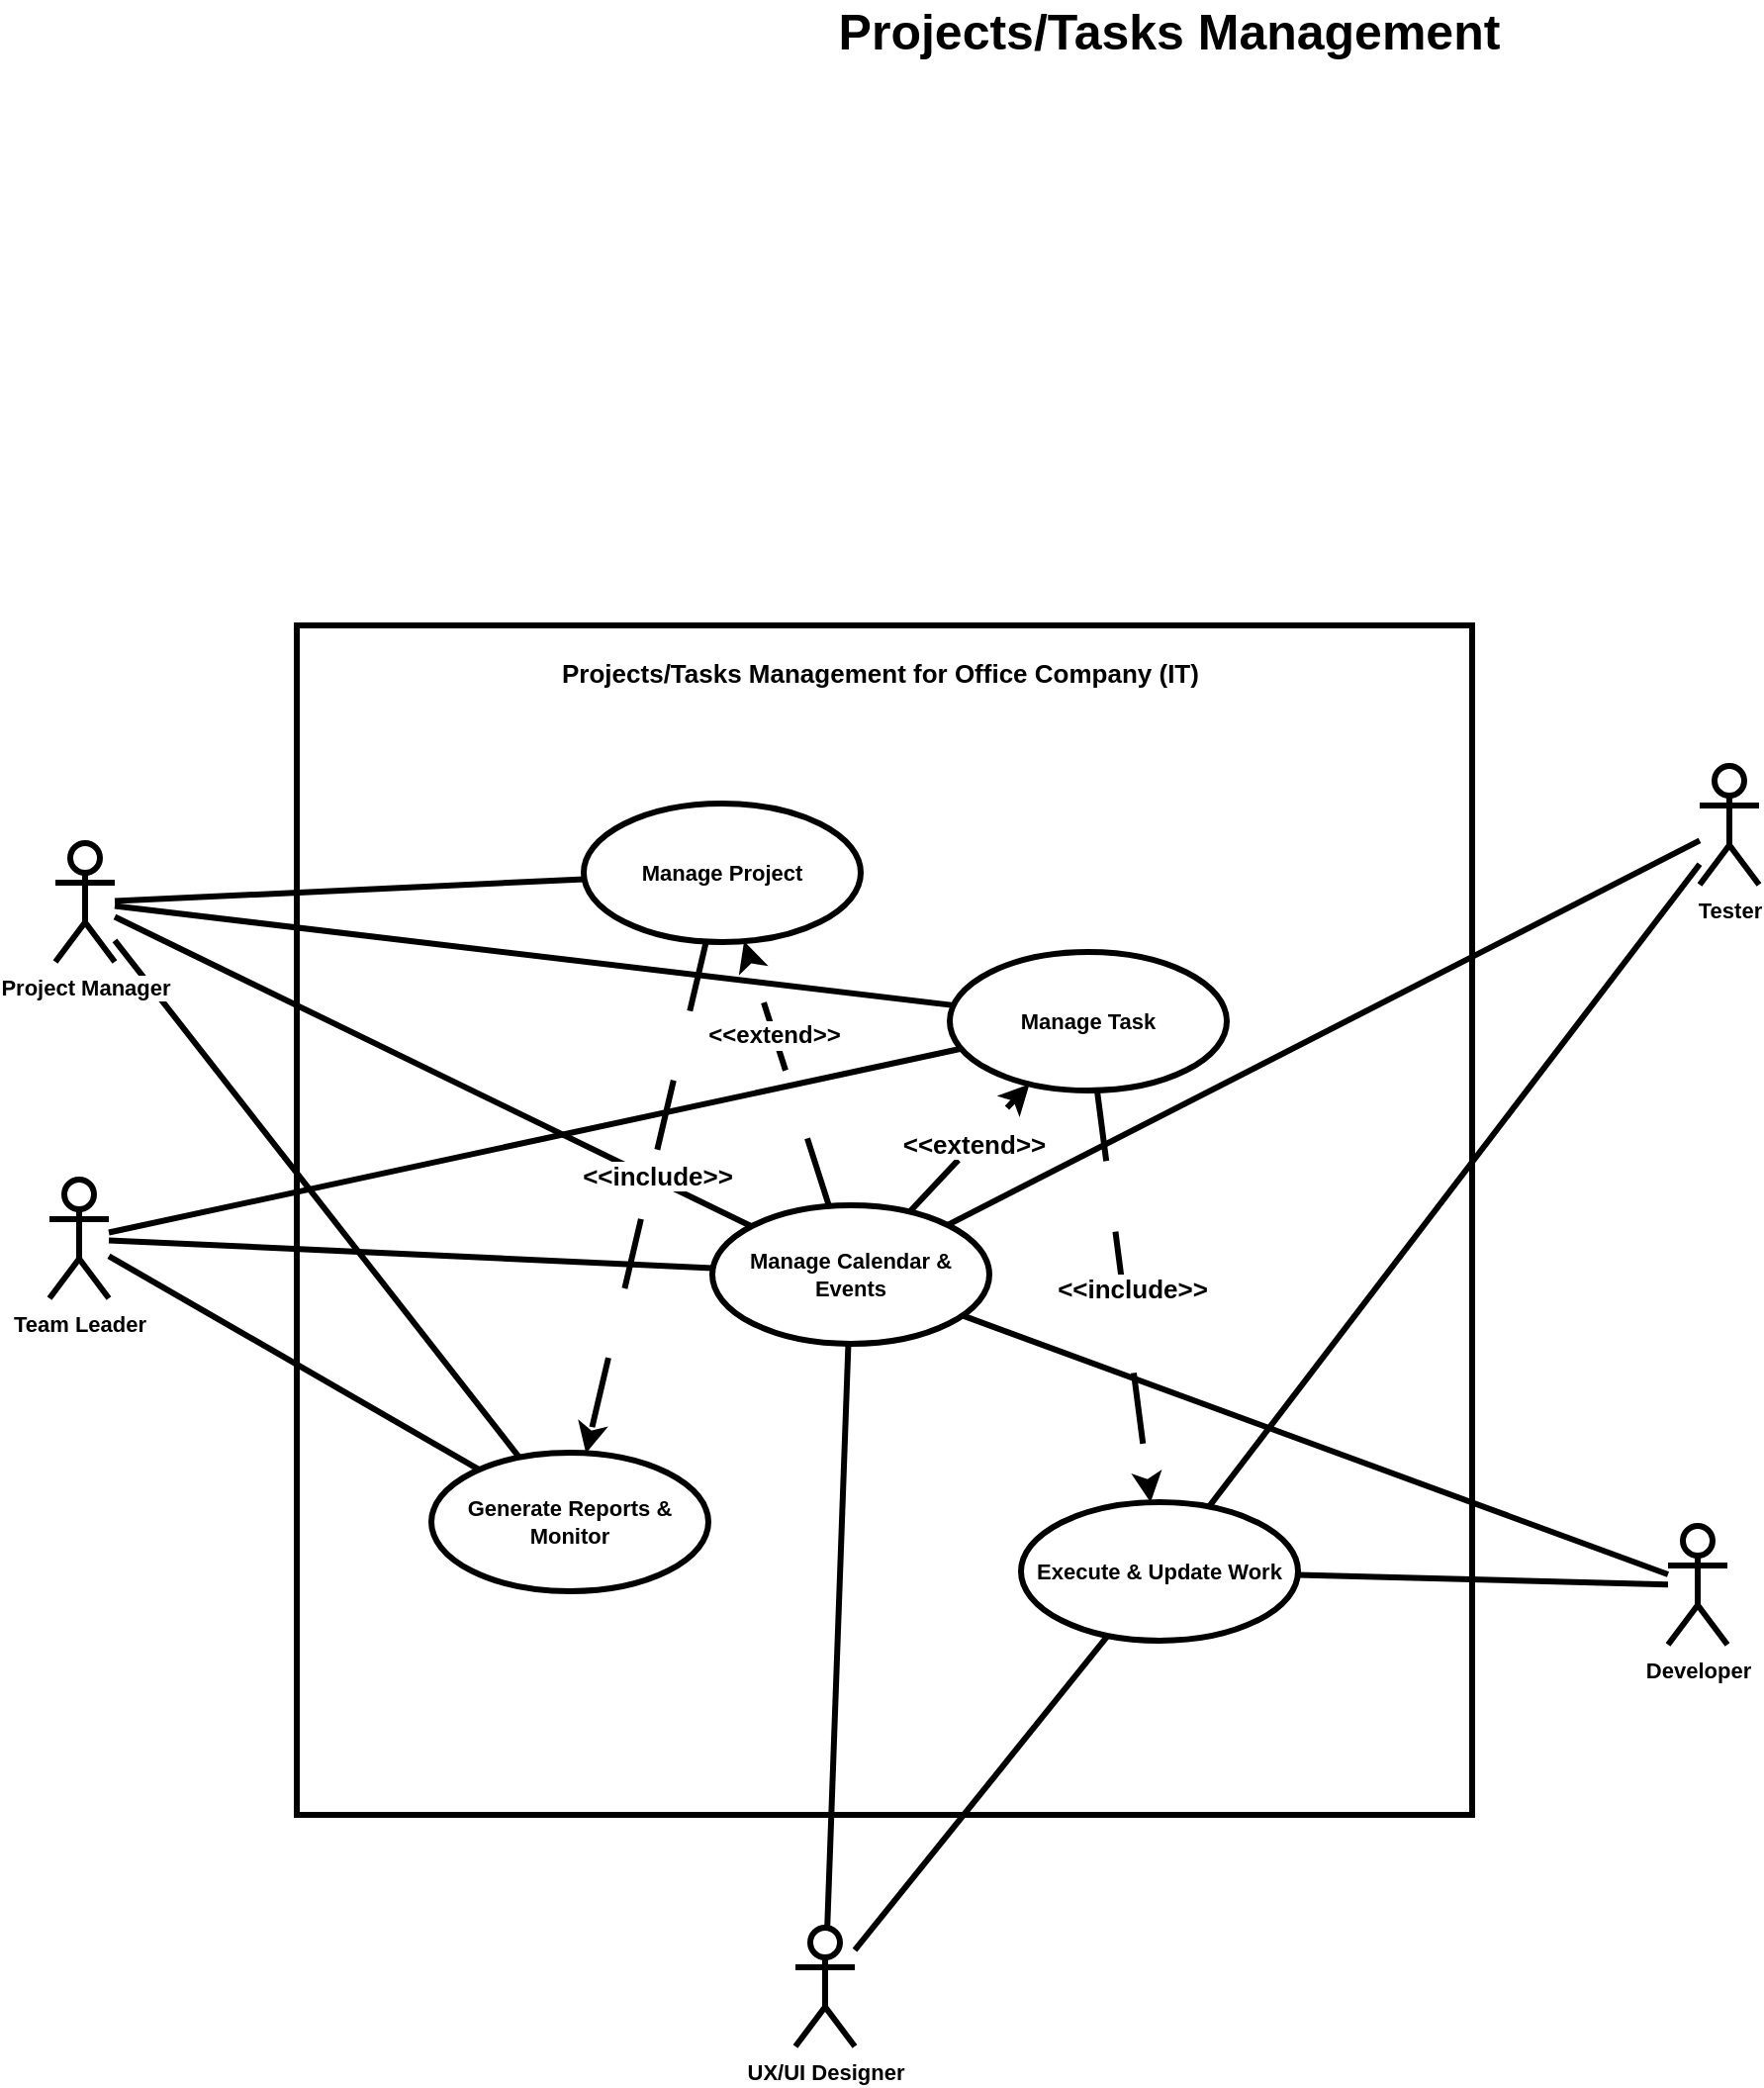 <mxfile pages="3">
    <diagram id="UU35joSLgJ0_cnc_G92q" name="UseCase">
        <mxGraphModel dx="1094" dy="1084" grid="0" gridSize="10" guides="1" tooltips="1" connect="1" arrows="1" fold="1" page="0" pageScale="1" pageWidth="850" pageHeight="1100" math="0" shadow="0">
            <root>
                <mxCell id="0"/>
                <mxCell id="1" parent="0"/>
                <mxCell id="163" value="" style="rounded=0;whiteSpace=wrap;html=1;fontFamily=Helvetica;fontSize=11;fontColor=default;labelBackgroundColor=default;strokeWidth=3;" vertex="1" parent="1">
                    <mxGeometry x="-63" y="243" width="594" height="601" as="geometry"/>
                </mxCell>
                <mxCell id="Zst3fWVYxJrD-MXoVC2P-13" value="" style="edgeStyle=none;shape=connector;rounded=0;orthogonalLoop=1;jettySize=auto;html=1;strokeColor=#b85450;align=center;verticalAlign=middle;fontFamily=Helvetica;fontSize=11;fontColor=default;labelBackgroundColor=default;startFill=1;endArrow=none;endFill=1;fillColor=#f8cecc;startArrow=classic;" parent="1" edge="1">
                    <mxGeometry relative="1" as="geometry"/>
                </mxCell>
                <mxCell id="Zst3fWVYxJrD-MXoVC2P-16" value="include" style="edgeLabel;html=1;align=center;verticalAlign=middle;resizable=0;points=[];fontFamily=Helvetica;fontSize=11;fontColor=default;labelBackgroundColor=default;" parent="Zst3fWVYxJrD-MXoVC2P-13" connectable="0" vertex="1">
                    <mxGeometry x="-0.005" y="1" relative="1" as="geometry">
                        <mxPoint as="offset"/>
                    </mxGeometry>
                </mxCell>
                <mxCell id="92" value="&lt;font style=&quot;font-size: 25px;&quot;&gt;Projects/Tasks Management&lt;/font&gt;" style="text;html=1;align=center;verticalAlign=middle;whiteSpace=wrap;rounded=0;fontFamily=Helvetica;fontSize=16;fontColor=default;fontStyle=1;labelBackgroundColor=none;" parent="1" vertex="1">
                    <mxGeometry x="131" y="-73" width="494" height="30" as="geometry"/>
                </mxCell>
                <mxCell id="135" style="edgeStyle=none;shape=connector;rounded=1;html=1;strokeColor=default;strokeWidth=3;align=center;verticalAlign=middle;fontFamily=Helvetica;fontSize=11;fontColor=default;labelBackgroundColor=default;endArrow=none;endFill=0;" parent="1" source="122" target="128" edge="1">
                    <mxGeometry relative="1" as="geometry"/>
                </mxCell>
                <mxCell id="136" style="edgeStyle=none;shape=connector;rounded=1;html=1;strokeColor=default;strokeWidth=3;align=center;verticalAlign=middle;fontFamily=Helvetica;fontSize=11;fontColor=default;labelBackgroundColor=default;endArrow=none;endFill=0;" parent="1" source="122" target="129" edge="1">
                    <mxGeometry relative="1" as="geometry"/>
                </mxCell>
                <mxCell id="139" style="edgeStyle=none;shape=connector;rounded=1;html=1;strokeColor=default;strokeWidth=3;align=center;verticalAlign=middle;fontFamily=Helvetica;fontSize=11;fontColor=default;labelBackgroundColor=default;endArrow=none;endFill=0;" parent="1" source="122" target="130" edge="1">
                    <mxGeometry relative="1" as="geometry"/>
                </mxCell>
                <mxCell id="144" style="edgeStyle=none;shape=connector;rounded=1;html=1;strokeColor=default;strokeWidth=3;align=center;verticalAlign=middle;fontFamily=Helvetica;fontSize=11;fontColor=default;labelBackgroundColor=default;endArrow=none;endFill=0;" parent="1" source="122" target="134" edge="1">
                    <mxGeometry relative="1" as="geometry"/>
                </mxCell>
                <mxCell id="122" value="Project Manager" style="shape=umlActor;verticalLabelPosition=bottom;verticalAlign=top;html=1;strokeColor=default;strokeWidth=3;align=center;fontFamily=Helvetica;fontSize=11;fontColor=default;fontStyle=1;labelBackgroundColor=default;resizable=0;fillColor=default;gradientColor=none;" parent="1" vertex="1">
                    <mxGeometry x="-185" y="353" width="30" height="60" as="geometry"/>
                </mxCell>
                <mxCell id="137" style="edgeStyle=none;shape=connector;rounded=1;html=1;strokeColor=default;strokeWidth=3;align=center;verticalAlign=middle;fontFamily=Helvetica;fontSize=11;fontColor=default;labelBackgroundColor=default;endArrow=none;endFill=0;" parent="1" source="123" target="129" edge="1">
                    <mxGeometry relative="1" as="geometry"/>
                </mxCell>
                <mxCell id="138" style="edgeStyle=none;shape=connector;rounded=1;html=1;strokeColor=default;strokeWidth=3;align=center;verticalAlign=middle;fontFamily=Helvetica;fontSize=11;fontColor=default;labelBackgroundColor=default;endArrow=none;endFill=0;" parent="1" source="123" target="130" edge="1">
                    <mxGeometry relative="1" as="geometry"/>
                </mxCell>
                <mxCell id="145" style="edgeStyle=none;shape=connector;rounded=1;html=1;strokeColor=default;strokeWidth=3;align=center;verticalAlign=middle;fontFamily=Helvetica;fontSize=11;fontColor=default;labelBackgroundColor=default;endArrow=none;endFill=0;" parent="1" source="123" target="134" edge="1">
                    <mxGeometry relative="1" as="geometry"/>
                </mxCell>
                <mxCell id="123" value="Team Leader" style="shape=umlActor;verticalLabelPosition=bottom;verticalAlign=top;html=1;strokeColor=default;strokeWidth=3;align=center;fontFamily=Helvetica;fontSize=11;fontColor=default;fontStyle=1;labelBackgroundColor=default;resizable=0;fillColor=default;gradientColor=none;" parent="1" vertex="1">
                    <mxGeometry x="-188" y="523" width="30" height="60" as="geometry"/>
                </mxCell>
                <mxCell id="140" style="edgeStyle=none;shape=connector;rounded=1;html=1;strokeColor=default;strokeWidth=3;align=center;verticalAlign=middle;fontFamily=Helvetica;fontSize=11;fontColor=default;labelBackgroundColor=default;endArrow=none;endFill=0;" parent="1" source="124" target="132" edge="1">
                    <mxGeometry relative="1" as="geometry"/>
                </mxCell>
                <mxCell id="146" style="edgeStyle=none;shape=connector;rounded=1;html=1;strokeColor=default;strokeWidth=3;align=center;verticalAlign=middle;fontFamily=Helvetica;fontSize=11;fontColor=default;labelBackgroundColor=default;endArrow=none;endFill=0;" parent="1" source="124" target="130" edge="1">
                    <mxGeometry relative="1" as="geometry"/>
                </mxCell>
                <mxCell id="124" value="Developer" style="shape=umlActor;verticalLabelPosition=bottom;verticalAlign=top;html=1;strokeColor=default;strokeWidth=3;align=center;fontFamily=Helvetica;fontSize=11;fontColor=default;fontStyle=1;labelBackgroundColor=default;resizable=0;fillColor=default;gradientColor=none;" parent="1" vertex="1">
                    <mxGeometry x="630" y="698" width="30" height="60" as="geometry"/>
                </mxCell>
                <mxCell id="141" style="edgeStyle=none;shape=connector;rounded=1;html=1;strokeColor=default;strokeWidth=3;align=center;verticalAlign=middle;fontFamily=Helvetica;fontSize=11;fontColor=default;labelBackgroundColor=default;endArrow=none;endFill=0;" parent="1" source="125" target="132" edge="1">
                    <mxGeometry relative="1" as="geometry"/>
                </mxCell>
                <mxCell id="147" style="edgeStyle=none;shape=connector;rounded=1;html=1;strokeColor=default;strokeWidth=3;align=center;verticalAlign=middle;fontFamily=Helvetica;fontSize=11;fontColor=default;labelBackgroundColor=default;endArrow=none;endFill=0;" parent="1" source="125" target="130" edge="1">
                    <mxGeometry relative="1" as="geometry"/>
                </mxCell>
                <mxCell id="125" value="Tester" style="shape=umlActor;verticalLabelPosition=bottom;verticalAlign=top;html=1;strokeColor=default;strokeWidth=3;align=center;fontFamily=Helvetica;fontSize=11;fontColor=default;fontStyle=1;labelBackgroundColor=default;resizable=0;fillColor=default;gradientColor=none;" parent="1" vertex="1">
                    <mxGeometry x="646" y="314" width="30" height="60" as="geometry"/>
                </mxCell>
                <mxCell id="149" style="edgeStyle=none;shape=connector;rounded=1;html=1;strokeColor=default;strokeWidth=3;align=center;verticalAlign=middle;fontFamily=Helvetica;fontSize=11;fontColor=default;labelBackgroundColor=default;endArrow=none;endFill=0;" edge="1" parent="1" source="127" target="130">
                    <mxGeometry relative="1" as="geometry"/>
                </mxCell>
                <mxCell id="150" style="edgeStyle=none;shape=connector;rounded=1;html=1;strokeColor=default;strokeWidth=3;align=center;verticalAlign=middle;fontFamily=Helvetica;fontSize=11;fontColor=default;labelBackgroundColor=default;endArrow=none;endFill=0;" edge="1" parent="1" source="127" target="132">
                    <mxGeometry relative="1" as="geometry"/>
                </mxCell>
                <mxCell id="127" value="UX/UI Designer" style="shape=umlActor;verticalLabelPosition=bottom;verticalAlign=top;html=1;strokeColor=default;strokeWidth=3;align=center;fontFamily=Helvetica;fontSize=11;fontColor=default;fontStyle=1;labelBackgroundColor=default;resizable=0;fillColor=default;gradientColor=none;" parent="1" vertex="1">
                    <mxGeometry x="189" y="901" width="30" height="60" as="geometry"/>
                </mxCell>
                <mxCell id="152" style="edgeStyle=none;shape=connector;rounded=1;html=1;strokeColor=default;strokeWidth=3;align=center;verticalAlign=middle;fontFamily=Helvetica;fontSize=11;fontColor=default;labelBackgroundColor=default;endArrow=classic;endFill=1;dashed=1;dashPattern=12 12;" edge="1" parent="1" source="128" target="134">
                    <mxGeometry relative="1" as="geometry"/>
                </mxCell>
                <mxCell id="153" value="&lt;b&gt;&lt;font style=&quot;font-size: 13px;&quot;&gt;&amp;lt;&amp;lt;include&amp;gt;&amp;gt;&lt;/font&gt;&lt;/b&gt;" style="edgeLabel;html=1;align=center;verticalAlign=middle;resizable=0;points=[];fontFamily=Helvetica;fontSize=11;fontColor=default;labelBackgroundColor=default;" vertex="1" connectable="0" parent="152">
                    <mxGeometry x="-0.092" y="1" relative="1" as="geometry">
                        <mxPoint x="1" as="offset"/>
                    </mxGeometry>
                </mxCell>
                <mxCell id="128" value="Manage Project" style="ellipse;whiteSpace=wrap;html=1;strokeColor=default;strokeWidth=3;align=center;verticalAlign=middle;fontFamily=Helvetica;fontSize=11;fontColor=default;fontStyle=1;labelBackgroundColor=default;resizable=0;fillColor=default;gradientColor=none;" parent="1" vertex="1">
                    <mxGeometry x="82" y="333" width="140" height="70" as="geometry"/>
                </mxCell>
                <mxCell id="154" style="edgeStyle=none;shape=connector;rounded=1;html=1;strokeColor=default;strokeWidth=3;align=center;verticalAlign=middle;fontFamily=Helvetica;fontSize=11;fontColor=default;labelBackgroundColor=default;endArrow=classic;endFill=1;dashed=1;dashPattern=12 12;" edge="1" parent="1" source="129" target="132">
                    <mxGeometry relative="1" as="geometry"/>
                </mxCell>
                <mxCell id="155" value="&lt;b&gt;&lt;font style=&quot;font-size: 13px;&quot;&gt;&amp;lt;&amp;lt;include&amp;gt;&amp;gt;&lt;/font&gt;&lt;/b&gt;" style="edgeLabel;html=1;align=center;verticalAlign=middle;resizable=0;points=[];fontFamily=Helvetica;fontSize=11;fontColor=default;labelBackgroundColor=default;" vertex="1" connectable="0" parent="154">
                    <mxGeometry x="-0.09" y="-4" relative="1" as="geometry">
                        <mxPoint x="9" y="5" as="offset"/>
                    </mxGeometry>
                </mxCell>
                <mxCell id="129" value="Manage Task" style="ellipse;whiteSpace=wrap;html=1;strokeColor=default;strokeWidth=3;align=center;verticalAlign=middle;fontFamily=Helvetica;fontSize=11;fontColor=default;fontStyle=1;labelBackgroundColor=default;resizable=0;fillColor=default;gradientColor=none;" parent="1" vertex="1">
                    <mxGeometry x="267" y="408" width="140" height="70" as="geometry"/>
                </mxCell>
                <mxCell id="156" style="edgeStyle=none;shape=connector;rounded=1;html=1;strokeColor=default;strokeWidth=3;align=center;verticalAlign=middle;fontFamily=Helvetica;fontSize=11;fontColor=default;labelBackgroundColor=default;endArrow=classic;endFill=1;dashed=1;dashPattern=12 12;startArrow=none;startFill=0;" edge="1" parent="1" source="130" target="129">
                    <mxGeometry relative="1" as="geometry"/>
                </mxCell>
                <mxCell id="157" value="&lt;b&gt;&lt;font style=&quot;font-size: 13px;&quot;&gt;&amp;lt;&amp;lt;extend&amp;gt;&amp;gt;&lt;/font&gt;&lt;/b&gt;" style="edgeLabel;html=1;align=center;verticalAlign=middle;resizable=0;points=[];fontFamily=Helvetica;fontSize=11;fontColor=default;labelBackgroundColor=default;" vertex="1" connectable="0" parent="156">
                    <mxGeometry x="0.069" relative="1" as="geometry">
                        <mxPoint as="offset"/>
                    </mxGeometry>
                </mxCell>
                <mxCell id="159" style="edgeStyle=none;shape=connector;rounded=1;html=1;strokeColor=default;strokeWidth=3;align=center;verticalAlign=middle;fontFamily=Helvetica;fontSize=11;fontColor=default;labelBackgroundColor=default;endArrow=classic;endFill=1;dashed=1;dashPattern=12 12;startArrow=none;startFill=0;" edge="1" parent="1" source="130" target="128">
                    <mxGeometry relative="1" as="geometry"/>
                </mxCell>
                <mxCell id="160" value="&lt;b&gt;&lt;font style=&quot;font-size: 12px;&quot;&gt;&amp;lt;&amp;lt;extend&amp;gt;&amp;gt;&lt;/font&gt;&lt;/b&gt;" style="edgeLabel;html=1;align=center;verticalAlign=middle;resizable=0;points=[];fontFamily=Helvetica;fontSize=11;fontColor=default;labelBackgroundColor=default;" vertex="1" connectable="0" parent="159">
                    <mxGeometry x="0.291" y="1" relative="1" as="geometry">
                        <mxPoint as="offset"/>
                    </mxGeometry>
                </mxCell>
                <mxCell id="130" value="Manage Calendar &amp;amp; Events" style="ellipse;whiteSpace=wrap;html=1;strokeColor=default;strokeWidth=3;align=center;verticalAlign=middle;fontFamily=Helvetica;fontSize=11;fontColor=default;fontStyle=1;labelBackgroundColor=none;resizable=0;fillColor=default;gradientColor=none;" parent="1" vertex="1">
                    <mxGeometry x="147" y="536" width="140" height="70" as="geometry"/>
                </mxCell>
                <mxCell id="132" value="Execute &amp;amp; Update Work" style="ellipse;whiteSpace=wrap;html=1;strokeColor=default;strokeWidth=3;align=center;verticalAlign=middle;fontFamily=Helvetica;fontSize=11;fontColor=default;fontStyle=1;labelBackgroundColor=none;resizable=0;fillColor=default;gradientColor=none;" parent="1" vertex="1">
                    <mxGeometry x="303" y="686" width="140" height="70" as="geometry"/>
                </mxCell>
                <mxCell id="134" value="Generate Reports &amp;amp; Monitor" style="ellipse;whiteSpace=wrap;html=1;strokeColor=default;strokeWidth=3;align=center;verticalAlign=middle;fontFamily=Helvetica;fontSize=11;fontColor=default;fontStyle=1;labelBackgroundColor=none;resizable=0;fillColor=default;gradientColor=none;" parent="1" vertex="1">
                    <mxGeometry x="5" y="661" width="140" height="70" as="geometry"/>
                </mxCell>
                <mxCell id="166" value="Projects/Tasks Management for Office Company (IT)" style="text;html=1;align=center;verticalAlign=middle;whiteSpace=wrap;rounded=0;fontFamily=Helvetica;fontSize=13;fontColor=default;labelBackgroundColor=default;strokeWidth=0;fontStyle=1" vertex="1" parent="1">
                    <mxGeometry x="18" y="252" width="428" height="30" as="geometry"/>
                </mxCell>
            </root>
        </mxGraphModel>
    </diagram>
</mxfile>